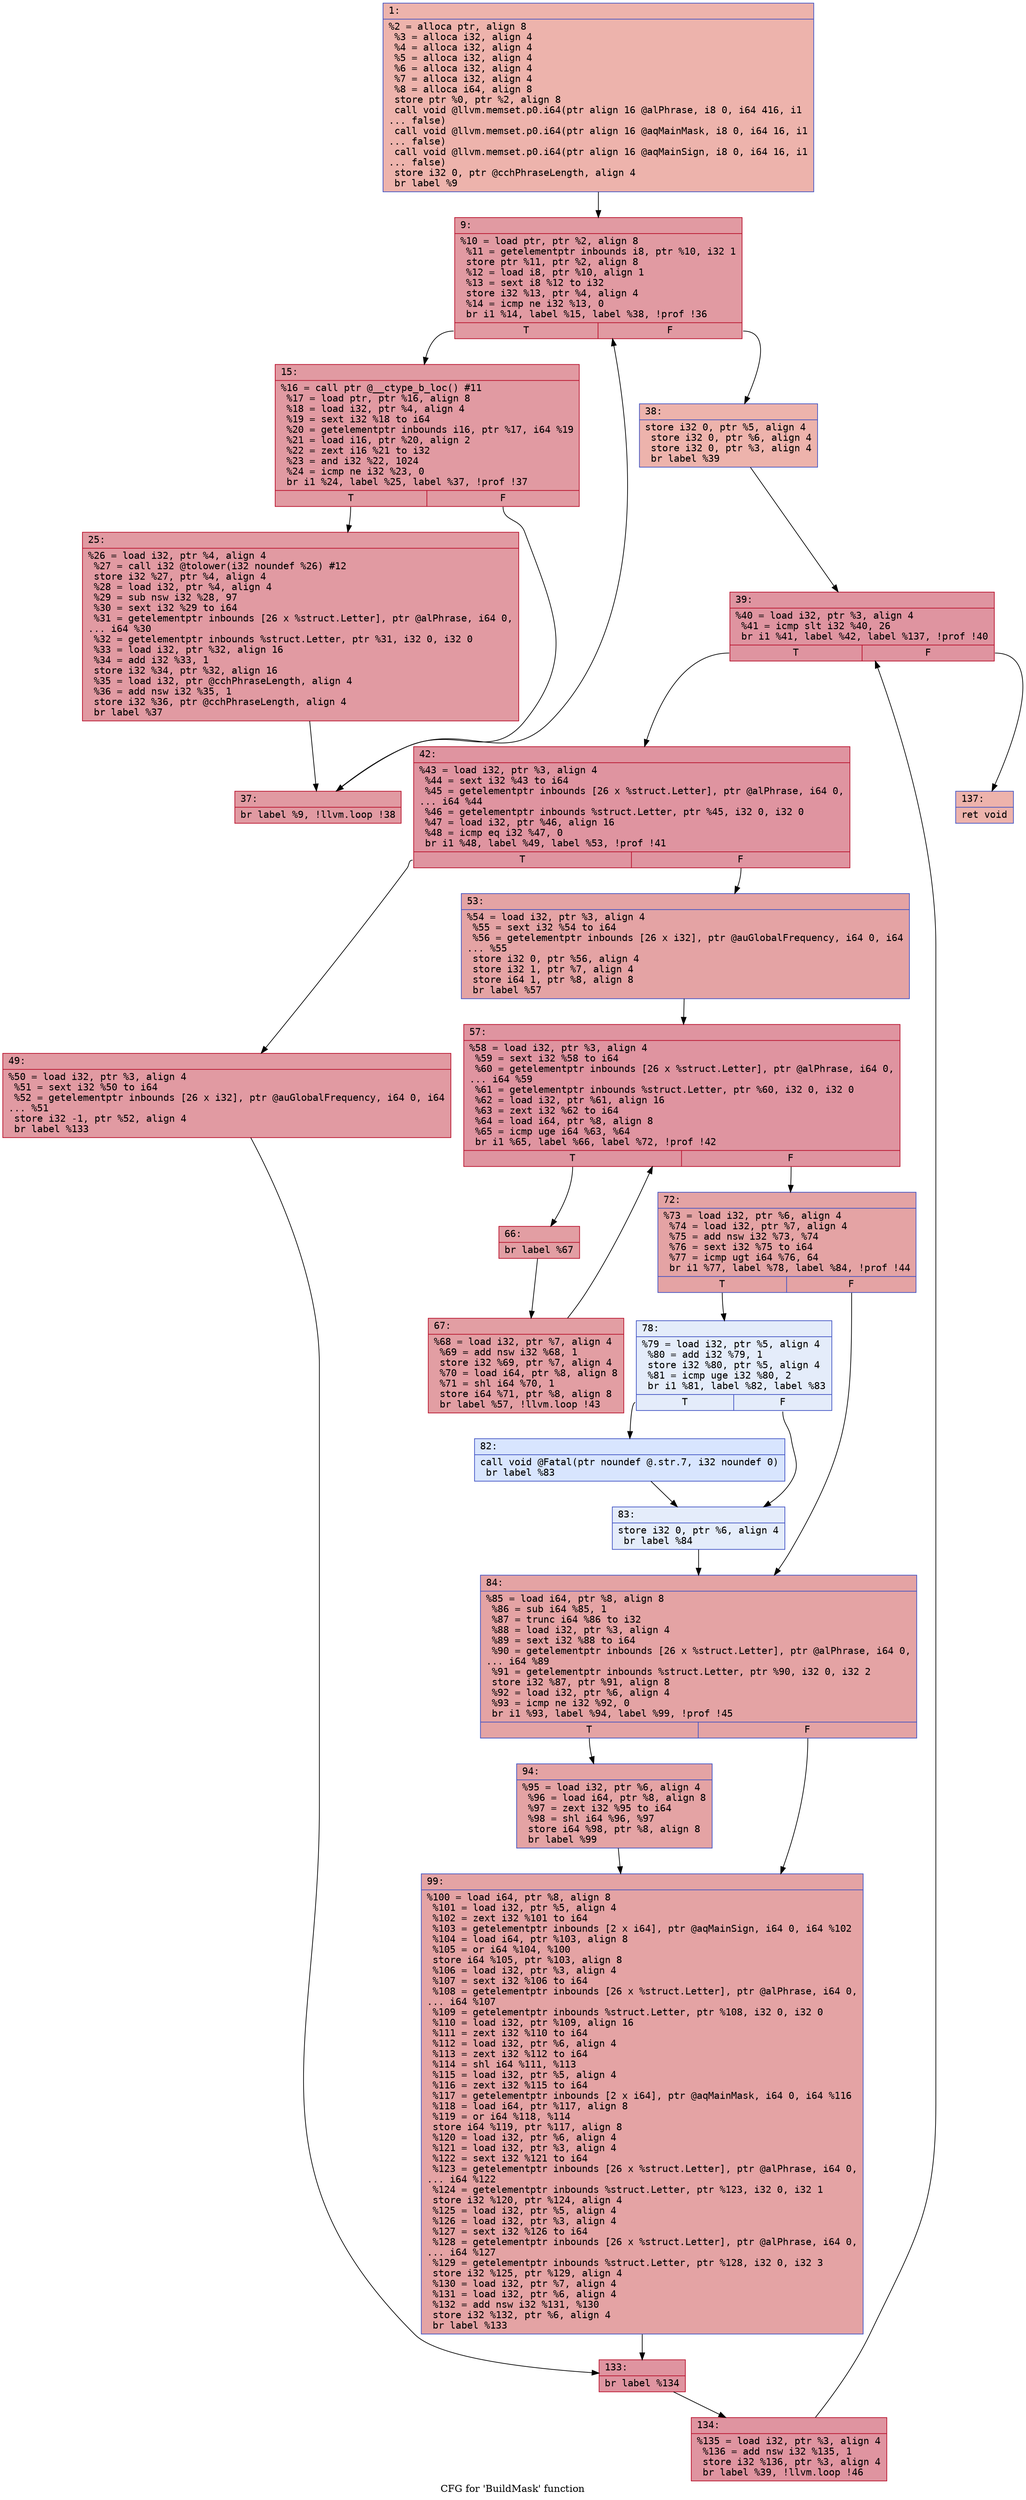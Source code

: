 digraph "CFG for 'BuildMask' function" {
	label="CFG for 'BuildMask' function";

	Node0x56107a81f500 [shape=record,color="#3d50c3ff", style=filled, fillcolor="#d6524470" fontname="Courier",label="{1:\l|  %2 = alloca ptr, align 8\l  %3 = alloca i32, align 4\l  %4 = alloca i32, align 4\l  %5 = alloca i32, align 4\l  %6 = alloca i32, align 4\l  %7 = alloca i32, align 4\l  %8 = alloca i64, align 8\l  store ptr %0, ptr %2, align 8\l  call void @llvm.memset.p0.i64(ptr align 16 @alPhrase, i8 0, i64 416, i1\l... false)\l  call void @llvm.memset.p0.i64(ptr align 16 @aqMainMask, i8 0, i64 16, i1\l... false)\l  call void @llvm.memset.p0.i64(ptr align 16 @aqMainSign, i8 0, i64 16, i1\l... false)\l  store i32 0, ptr @cchPhraseLength, align 4\l  br label %9\l}"];
	Node0x56107a81f500 -> Node0x56107a814560[tooltip="1 -> 9\nProbability 100.00%" ];
	Node0x56107a814560 [shape=record,color="#b70d28ff", style=filled, fillcolor="#bb1b2c70" fontname="Courier",label="{9:\l|  %10 = load ptr, ptr %2, align 8\l  %11 = getelementptr inbounds i8, ptr %10, i32 1\l  store ptr %11, ptr %2, align 8\l  %12 = load i8, ptr %10, align 1\l  %13 = sext i8 %12 to i32\l  store i32 %13, ptr %4, align 4\l  %14 = icmp ne i32 %13, 0\l  br i1 %14, label %15, label %38, !prof !36\l|{<s0>T|<s1>F}}"];
	Node0x56107a814560:s0 -> Node0x56107a814670[tooltip="9 -> 15\nProbability 94.59%" ];
	Node0x56107a814560:s1 -> Node0x56107a814760[tooltip="9 -> 38\nProbability 5.41%" ];
	Node0x56107a814670 [shape=record,color="#b70d28ff", style=filled, fillcolor="#bb1b2c70" fontname="Courier",label="{15:\l|  %16 = call ptr @__ctype_b_loc() #11\l  %17 = load ptr, ptr %16, align 8\l  %18 = load i32, ptr %4, align 4\l  %19 = sext i32 %18 to i64\l  %20 = getelementptr inbounds i16, ptr %17, i64 %19\l  %21 = load i16, ptr %20, align 2\l  %22 = zext i16 %21 to i32\l  %23 = and i32 %22, 1024\l  %24 = icmp ne i32 %23, 0\l  br i1 %24, label %25, label %37, !prof !37\l|{<s0>T|<s1>F}}"];
	Node0x56107a814670:s0 -> Node0x56107a8146c0[tooltip="15 -> 25\nProbability 87.86%" ];
	Node0x56107a814670:s1 -> Node0x56107a814710[tooltip="15 -> 37\nProbability 12.14%" ];
	Node0x56107a8146c0 [shape=record,color="#b70d28ff", style=filled, fillcolor="#bb1b2c70" fontname="Courier",label="{25:\l|  %26 = load i32, ptr %4, align 4\l  %27 = call i32 @tolower(i32 noundef %26) #12\l  store i32 %27, ptr %4, align 4\l  %28 = load i32, ptr %4, align 4\l  %29 = sub nsw i32 %28, 97\l  %30 = sext i32 %29 to i64\l  %31 = getelementptr inbounds [26 x %struct.Letter], ptr @alPhrase, i64 0,\l... i64 %30\l  %32 = getelementptr inbounds %struct.Letter, ptr %31, i32 0, i32 0\l  %33 = load i32, ptr %32, align 16\l  %34 = add i32 %33, 1\l  store i32 %34, ptr %32, align 16\l  %35 = load i32, ptr @cchPhraseLength, align 4\l  %36 = add nsw i32 %35, 1\l  store i32 %36, ptr @cchPhraseLength, align 4\l  br label %37\l}"];
	Node0x56107a8146c0 -> Node0x56107a814710[tooltip="25 -> 37\nProbability 100.00%" ];
	Node0x56107a814710 [shape=record,color="#b70d28ff", style=filled, fillcolor="#bb1b2c70" fontname="Courier",label="{37:\l|  br label %9, !llvm.loop !38\l}"];
	Node0x56107a814710 -> Node0x56107a814560[tooltip="37 -> 9\nProbability 100.00%" ];
	Node0x56107a814760 [shape=record,color="#3d50c3ff", style=filled, fillcolor="#d6524470" fontname="Courier",label="{38:\l|  store i32 0, ptr %5, align 4\l  store i32 0, ptr %6, align 4\l  store i32 0, ptr %3, align 4\l  br label %39\l}"];
	Node0x56107a814760 -> Node0x56107a8147b0[tooltip="38 -> 39\nProbability 100.00%" ];
	Node0x56107a8147b0 [shape=record,color="#b70d28ff", style=filled, fillcolor="#b70d2870" fontname="Courier",label="{39:\l|  %40 = load i32, ptr %3, align 4\l  %41 = icmp slt i32 %40, 26\l  br i1 %41, label %42, label %137, !prof !40\l|{<s0>T|<s1>F}}"];
	Node0x56107a8147b0:s0 -> Node0x56107a814800[tooltip="39 -> 42\nProbability 96.30%" ];
	Node0x56107a8147b0:s1 -> Node0x56107a814cb0[tooltip="39 -> 137\nProbability 3.70%" ];
	Node0x56107a814800 [shape=record,color="#b70d28ff", style=filled, fillcolor="#b70d2870" fontname="Courier",label="{42:\l|  %43 = load i32, ptr %3, align 4\l  %44 = sext i32 %43 to i64\l  %45 = getelementptr inbounds [26 x %struct.Letter], ptr @alPhrase, i64 0,\l... i64 %44\l  %46 = getelementptr inbounds %struct.Letter, ptr %45, i32 0, i32 0\l  %47 = load i32, ptr %46, align 16\l  %48 = icmp eq i32 %47, 0\l  br i1 %48, label %49, label %53, !prof !41\l|{<s0>T|<s1>F}}"];
	Node0x56107a814800:s0 -> Node0x56107a814850[tooltip="42 -> 49\nProbability 60.10%" ];
	Node0x56107a814800:s1 -> Node0x56107a8148a0[tooltip="42 -> 53\nProbability 39.90%" ];
	Node0x56107a814850 [shape=record,color="#b70d28ff", style=filled, fillcolor="#bb1b2c70" fontname="Courier",label="{49:\l|  %50 = load i32, ptr %3, align 4\l  %51 = sext i32 %50 to i64\l  %52 = getelementptr inbounds [26 x i32], ptr @auGlobalFrequency, i64 0, i64\l... %51\l  store i32 -1, ptr %52, align 4\l  br label %133\l}"];
	Node0x56107a814850 -> Node0x56107a814c10[tooltip="49 -> 133\nProbability 100.00%" ];
	Node0x56107a8148a0 [shape=record,color="#3d50c3ff", style=filled, fillcolor="#c32e3170" fontname="Courier",label="{53:\l|  %54 = load i32, ptr %3, align 4\l  %55 = sext i32 %54 to i64\l  %56 = getelementptr inbounds [26 x i32], ptr @auGlobalFrequency, i64 0, i64\l... %55\l  store i32 0, ptr %56, align 4\l  store i32 1, ptr %7, align 4\l  store i64 1, ptr %8, align 8\l  br label %57\l}"];
	Node0x56107a8148a0 -> Node0x56107a8148f0[tooltip="53 -> 57\nProbability 100.00%" ];
	Node0x56107a8148f0 [shape=record,color="#b70d28ff", style=filled, fillcolor="#b70d2870" fontname="Courier",label="{57:\l|  %58 = load i32, ptr %3, align 4\l  %59 = sext i32 %58 to i64\l  %60 = getelementptr inbounds [26 x %struct.Letter], ptr @alPhrase, i64 0,\l... i64 %59\l  %61 = getelementptr inbounds %struct.Letter, ptr %60, i32 0, i32 0\l  %62 = load i32, ptr %61, align 16\l  %63 = zext i32 %62 to i64\l  %64 = load i64, ptr %8, align 8\l  %65 = icmp uge i64 %63, %64\l  br i1 %65, label %66, label %72, !prof !42\l|{<s0>T|<s1>F}}"];
	Node0x56107a8148f0:s0 -> Node0x56107a814940[tooltip="57 -> 66\nProbability 57.87%" ];
	Node0x56107a8148f0:s1 -> Node0x56107a8149e0[tooltip="57 -> 72\nProbability 42.13%" ];
	Node0x56107a814940 [shape=record,color="#b70d28ff", style=filled, fillcolor="#be242e70" fontname="Courier",label="{66:\l|  br label %67\l}"];
	Node0x56107a814940 -> Node0x56107a814990[tooltip="66 -> 67\nProbability 100.00%" ];
	Node0x56107a814990 [shape=record,color="#b70d28ff", style=filled, fillcolor="#be242e70" fontname="Courier",label="{67:\l|  %68 = load i32, ptr %7, align 4\l  %69 = add nsw i32 %68, 1\l  store i32 %69, ptr %7, align 4\l  %70 = load i64, ptr %8, align 8\l  %71 = shl i64 %70, 1\l  store i64 %71, ptr %8, align 8\l  br label %57, !llvm.loop !43\l}"];
	Node0x56107a814990 -> Node0x56107a8148f0[tooltip="67 -> 57\nProbability 100.00%" ];
	Node0x56107a8149e0 [shape=record,color="#3d50c3ff", style=filled, fillcolor="#c32e3170" fontname="Courier",label="{72:\l|  %73 = load i32, ptr %6, align 4\l  %74 = load i32, ptr %7, align 4\l  %75 = add nsw i32 %73, %74\l  %76 = sext i32 %75 to i64\l  %77 = icmp ugt i64 %76, 64\l  br i1 %77, label %78, label %84, !prof !44\l|{<s0>T|<s1>F}}"];
	Node0x56107a8149e0:s0 -> Node0x56107a814a30[tooltip="72 -> 78\nProbability 0.00%" ];
	Node0x56107a8149e0:s1 -> Node0x56107a814b20[tooltip="72 -> 84\nProbability 100.00%" ];
	Node0x56107a814a30 [shape=record,color="#3d50c3ff", style=filled, fillcolor="#c1d4f470" fontname="Courier",label="{78:\l|  %79 = load i32, ptr %5, align 4\l  %80 = add i32 %79, 1\l  store i32 %80, ptr %5, align 4\l  %81 = icmp uge i32 %80, 2\l  br i1 %81, label %82, label %83\l|{<s0>T|<s1>F}}"];
	Node0x56107a814a30:s0 -> Node0x56107a814a80[tooltip="78 -> 82\nProbability 5.88%" ];
	Node0x56107a814a30:s1 -> Node0x56107a814ad0[tooltip="78 -> 83\nProbability 94.12%" ];
	Node0x56107a814a80 [shape=record,color="#3d50c3ff", style=filled, fillcolor="#a7c5fe70" fontname="Courier",label="{82:\l|  call void @Fatal(ptr noundef @.str.7, i32 noundef 0)\l  br label %83\l}"];
	Node0x56107a814a80 -> Node0x56107a814ad0[tooltip="82 -> 83\nProbability 100.00%" ];
	Node0x56107a814ad0 [shape=record,color="#3d50c3ff", style=filled, fillcolor="#c1d4f470" fontname="Courier",label="{83:\l|  store i32 0, ptr %6, align 4\l  br label %84\l}"];
	Node0x56107a814ad0 -> Node0x56107a814b20[tooltip="83 -> 84\nProbability 100.00%" ];
	Node0x56107a814b20 [shape=record,color="#3d50c3ff", style=filled, fillcolor="#c32e3170" fontname="Courier",label="{84:\l|  %85 = load i64, ptr %8, align 8\l  %86 = sub i64 %85, 1\l  %87 = trunc i64 %86 to i32\l  %88 = load i32, ptr %3, align 4\l  %89 = sext i32 %88 to i64\l  %90 = getelementptr inbounds [26 x %struct.Letter], ptr @alPhrase, i64 0,\l... i64 %89\l  %91 = getelementptr inbounds %struct.Letter, ptr %90, i32 0, i32 2\l  store i32 %87, ptr %91, align 8\l  %92 = load i32, ptr %6, align 4\l  %93 = icmp ne i32 %92, 0\l  br i1 %93, label %94, label %99, !prof !45\l|{<s0>T|<s1>F}}"];
	Node0x56107a814b20:s0 -> Node0x56107a814b70[tooltip="84 -> 94\nProbability 90.36%" ];
	Node0x56107a814b20:s1 -> Node0x56107a814bc0[tooltip="84 -> 99\nProbability 9.64%" ];
	Node0x56107a814b70 [shape=record,color="#3d50c3ff", style=filled, fillcolor="#c32e3170" fontname="Courier",label="{94:\l|  %95 = load i32, ptr %6, align 4\l  %96 = load i64, ptr %8, align 8\l  %97 = zext i32 %95 to i64\l  %98 = shl i64 %96, %97\l  store i64 %98, ptr %8, align 8\l  br label %99\l}"];
	Node0x56107a814b70 -> Node0x56107a814bc0[tooltip="94 -> 99\nProbability 100.00%" ];
	Node0x56107a814bc0 [shape=record,color="#3d50c3ff", style=filled, fillcolor="#c32e3170" fontname="Courier",label="{99:\l|  %100 = load i64, ptr %8, align 8\l  %101 = load i32, ptr %5, align 4\l  %102 = zext i32 %101 to i64\l  %103 = getelementptr inbounds [2 x i64], ptr @aqMainSign, i64 0, i64 %102\l  %104 = load i64, ptr %103, align 8\l  %105 = or i64 %104, %100\l  store i64 %105, ptr %103, align 8\l  %106 = load i32, ptr %3, align 4\l  %107 = sext i32 %106 to i64\l  %108 = getelementptr inbounds [26 x %struct.Letter], ptr @alPhrase, i64 0,\l... i64 %107\l  %109 = getelementptr inbounds %struct.Letter, ptr %108, i32 0, i32 0\l  %110 = load i32, ptr %109, align 16\l  %111 = zext i32 %110 to i64\l  %112 = load i32, ptr %6, align 4\l  %113 = zext i32 %112 to i64\l  %114 = shl i64 %111, %113\l  %115 = load i32, ptr %5, align 4\l  %116 = zext i32 %115 to i64\l  %117 = getelementptr inbounds [2 x i64], ptr @aqMainMask, i64 0, i64 %116\l  %118 = load i64, ptr %117, align 8\l  %119 = or i64 %118, %114\l  store i64 %119, ptr %117, align 8\l  %120 = load i32, ptr %6, align 4\l  %121 = load i32, ptr %3, align 4\l  %122 = sext i32 %121 to i64\l  %123 = getelementptr inbounds [26 x %struct.Letter], ptr @alPhrase, i64 0,\l... i64 %122\l  %124 = getelementptr inbounds %struct.Letter, ptr %123, i32 0, i32 1\l  store i32 %120, ptr %124, align 4\l  %125 = load i32, ptr %5, align 4\l  %126 = load i32, ptr %3, align 4\l  %127 = sext i32 %126 to i64\l  %128 = getelementptr inbounds [26 x %struct.Letter], ptr @alPhrase, i64 0,\l... i64 %127\l  %129 = getelementptr inbounds %struct.Letter, ptr %128, i32 0, i32 3\l  store i32 %125, ptr %129, align 4\l  %130 = load i32, ptr %7, align 4\l  %131 = load i32, ptr %6, align 4\l  %132 = add nsw i32 %131, %130\l  store i32 %132, ptr %6, align 4\l  br label %133\l}"];
	Node0x56107a814bc0 -> Node0x56107a814c10[tooltip="99 -> 133\nProbability 100.00%" ];
	Node0x56107a814c10 [shape=record,color="#b70d28ff", style=filled, fillcolor="#b70d2870" fontname="Courier",label="{133:\l|  br label %134\l}"];
	Node0x56107a814c10 -> Node0x56107a814c60[tooltip="133 -> 134\nProbability 100.00%" ];
	Node0x56107a814c60 [shape=record,color="#b70d28ff", style=filled, fillcolor="#b70d2870" fontname="Courier",label="{134:\l|  %135 = load i32, ptr %3, align 4\l  %136 = add nsw i32 %135, 1\l  store i32 %136, ptr %3, align 4\l  br label %39, !llvm.loop !46\l}"];
	Node0x56107a814c60 -> Node0x56107a8147b0[tooltip="134 -> 39\nProbability 100.00%" ];
	Node0x56107a814cb0 [shape=record,color="#3d50c3ff", style=filled, fillcolor="#d6524470" fontname="Courier",label="{137:\l|  ret void\l}"];
}
